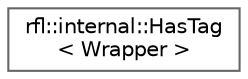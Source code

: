 digraph "类继承关系图"
{
 // LATEX_PDF_SIZE
  bgcolor="transparent";
  edge [fontname=Helvetica,fontsize=10,labelfontname=Helvetica,labelfontsize=10];
  node [fontname=Helvetica,fontsize=10,shape=box,height=0.2,width=0.4];
  rankdir="LR";
  Node0 [id="Node000000",label="rfl::internal::HasTag\l\< Wrapper \>",height=0.2,width=0.4,color="grey40", fillcolor="white", style="filled",URL="$classrfl_1_1internal_1_1_has_tag.html",tooltip=" "];
}
